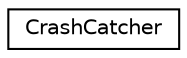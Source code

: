 digraph "Graphical Class Hierarchy"
{
 // LATEX_PDF_SIZE
  edge [fontname="Helvetica",fontsize="10",labelfontname="Helvetica",labelfontsize="10"];
  node [fontname="Helvetica",fontsize="10",shape=record];
  rankdir="LR";
  Node0 [label="CrashCatcher",height=0.2,width=0.4,color="black", fillcolor="white", style="filled",URL="$class_crash_catcher.html",tooltip=" "];
}
